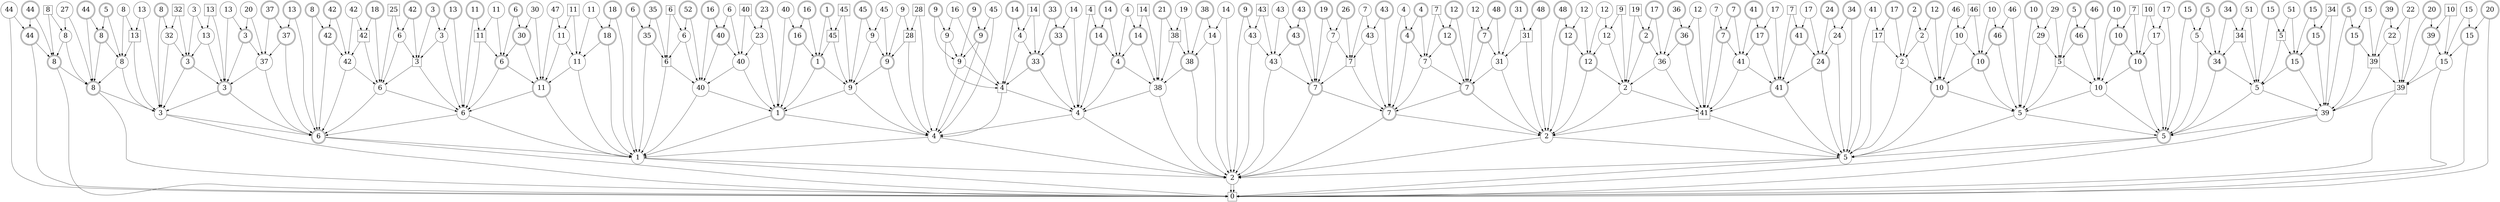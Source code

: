 digraph G {
  rankdir=TB;
  node [fontsize=30 style=filled fillcolor=white];

  // Prime
  node [shape=circle];
  3 [label=2];
  5 [label=1];
  7 [label=5];
  11 [label=4];
  13 [label=2];
  17 [label=3];
  19 [label=6];
  23 [label=4];
  29 [label=5];
  31 [label=39];
  37 [label=6];
  41 [label=40];
  43 [label=9];
  47 [label=38];
  53 [label=2];
  59 [label=10];
  61 [label=5];
  67 [label=8];
  71 [label=37];
  73 [label=42];
  79 [label=11];
  83 [label=40];
  89 [label=9];
  97 [label=43];
  101 [label=7];
  103 [label=31];
  107 [label=36];
  109 [label=41];
  113 [label=2];
  127 [label=15];
  131 [label=8];
  137 [label=32];
  139 [label=13];
  149 [label=6];
  151 [label=3];
  157 [label=11];
  163 [label=6];
  167 [label=23];
  173 [label=9];
  179 [label=9];
  181 [label=4];
  191 [label=14];
  193 [label=43];
  197 [label=7];
  199 [label=43];
  211 [label=12];
  223 [label=24];
  227 [label=2];
  229 [label=10];
  233 [label=29];
  239 [label=17];
  241 [label=5];
  251 [label=22];
  257 [label=44];
  263 [label=27];
  269 [label=8];
  271 [label=13];
  277 [label=3];
  281 [label=13];
  283 [label=20];
  293 [label=42];
  307 [label=11];
  311 [label=30];
  313 [label=47];
  317 [label=11];
  331 [label=6];
  337 [label=40];
  347 [label=45];
  349 [label=9];
  353 [label=45];
  359 [label=16];
  367 [label=14];
  373 [label=4];
  379 [label=19];
  383 [label=14];
  389 [label=43];
  397 [label=7];
  401 [label=4];
  409 [label=12];
  419 [label=12];
  421 [label=12];
  431 [label=12];
  433 [label=7];
  439 [label=17];
  443 [label=17];
  449 [label=41];
  457 [label=46];
  461 [label=10];
  463 [label=46];
  467 [label=29];
  479 [label=17];
  487 [label=51];
  491 [label=51];
  499 [label=15];
  503 [label=22];
  509 [label=15];

  // Radical
  node [shape=doublecircle];
  9 [label=<6>];
  15 [label=<5>];
  21 [label=<1>];
  25 [label=<7>];
  33 [label=<8>];
  35 [label=<3>];
  39 [label=<11>];
  49 [label=<7>];
  51 [label=<7>];
  55 [label=<41>];
  57 [label=<10>];
  65 [label=<8>];
  69 [label=<3>];
  77 [label=<6>];
  85 [label=<1>];
  87 [label=<9>];
  91 [label=<33>];
  93 [label=<4>];
  95 [label=<38>];
  105 [label=<12>];
  111 [label=<24>];
  115 [label=<10>];
  119 [label=<10>];
  121 [label=<34>];
  123 [label=<15>];
  129 [label=<44>];
  133 [label=<8>];
  141 [label=<3>];
  143 [label=<37>];
  145 [label=<42>];
  155 [label=<30>];
  159 [label=<18>];
  161 [label=<35>];
  165 [label=<40>];
  169 [label=<16>];
  177 [label=<9>];
  183 [label=<33>];
  185 [label=<14>];
  187 [label=<14>];
  195 [label=<43>];
  201 [label=<4>];
  203 [label=<12>];
  205 [label=<7>];
  209 [label=<12>];
  213 [label=<2>];
  215 [label=<36>];
  217 [label=<7>];
  219 [label=<17>];
  221 [label=<41>];
  231 [label=<46>];
  235 [label=<46>];
  237 [label=<10>];
  247 [label=<15>];
  249 [label=<15>];
  253 [label=<39>];
  255 [label=<15>];
  259 [label=<44>];
  265 [label=<44>];
  267 [label=<5>];
  273 [label=<8>];
  285 [label=<37>];
  287 [label=<13>];
  289 [label=<8>];
  291 [label=<42>];
  295 [label=<18>];
  299 [label=<42>];
  301 [label=<3>];
  303 [label=<13>];
  305 [label=<11>];
  309 [label=<6>];
  319 [label=<18>];
  321 [label=<6>];
  323 [label=<35>];
  327 [label=<52>];
  329 [label=<16>];
  335 [label=<23>];
  339 [label=<16>];
  341 [label=<1>];
  345 [label=<45>];
  355 [label=<9>];
  357 [label=<9>];
  361 [label=<14>];
  365 [label=<33>];
  371 [label=<14>];
  377 [label=<21>];
  381 [label=<38>];
  385 [label=<9>];
  391 [label=<43>];
  393 [label=<19>];
  395 [label=<26>];
  399 [label=<43>];
  403 [label=<4>];
  407 [label=<12>];
  411 [label=<48>];
  413 [label=<31>];
  415 [label=<48>];
  417 [label=<48>];
  427 [label=<17>];
  429 [label=<36>];
  435 [label=<7>];
  437 [label=<41>];
  445 [label=<24>];
  447 [label=<34>];
  451 [label=<17>];
  453 [label=<2>];
  455 [label=<12>];
  465 [label=<10>];
  469 [label=<5>];
  471 [label=<46>];
  473 [label=<10>];
  481 [label=<15>];
  483 [label=<5>];
  485 [label=<34>];
  489 [label=<15>];
  493 [label=<15>];
  497 [label=<5>];
  501 [label=<39>];
  505 [label=<20>];
  511 [label=<20>];

  // Composite
  node [shape=square];
  1 [label=<0>];
  27 [label=<41>];
  45 [label=<4>];
  63 [label=<39>];
  75 [label=<3>];
  81 [label=<6>];
  99 [label=<7>];
  117 [label=<5>];
  125 [label=<39>];
  135 [label=<13>];
  147 [label=<42>];
  153 [label=<11>];
  171 [label=<45>];
  175 [label=<28>];
  189 [label=<38>];
  207 [label=<31>];
  225 [label=<17>];
  243 [label=<34>];
  245 [label=<5>];
  261 [label=<8>];
  275 [label=<32>];
  279 [label=<13>];
  297 [label=<25>];
  315 [label=<11>];
  325 [label=<6>];
  333 [label=<40>];
  343 [label=<45>];
  351 [label=<28>];
  363 [label=<14>];
  369 [label=<4>];
  375 [label=<14>];
  387 [label=<43>];
  405 [label=<7>];
  423 [label=<9>];
  425 [label=<19>];
  441 [label=<7>];
  459 [label=<46>];
  475 [label=<7>];
  477 [label=<10>];
  495 [label=<34>];
  507 [label=<10>];

  // Edges
  3 -> 1;
  3 -> 1;
  5 -> 1;
  5 -> 3;
  7 -> 3;
  7 -> 1;
  9 -> 1;
  9 -> 5;
  11 -> 5;
  11 -> 3;
  13 -> 3;
  13 -> 7;
  15 -> 7;
  15 -> 1;
  17 -> 1;
  17 -> 9;
  19 -> 9;
  19 -> 5;
  21 -> 5;
  21 -> 11;
  23 -> 11;
  23 -> 3;
  25 -> 3;
  25 -> 13;
  27 -> 13;
  27 -> 7;
  29 -> 7;
  29 -> 15;
  31 -> 15;
  31 -> 1;
  33 -> 1;
  33 -> 17;
  35 -> 17;
  35 -> 9;
  37 -> 9;
  37 -> 19;
  39 -> 19;
  39 -> 5;
  41 -> 5;
  41 -> 21;
  43 -> 21;
  43 -> 11;
  45 -> 11;
  45 -> 23;
  47 -> 23;
  47 -> 3;
  49 -> 3;
  49 -> 25;
  51 -> 25;
  51 -> 13;
  53 -> 13;
  53 -> 27;
  55 -> 27;
  55 -> 7;
  57 -> 7;
  57 -> 29;
  59 -> 29;
  59 -> 15;
  61 -> 15;
  61 -> 31;
  63 -> 31;
  63 -> 1;
  65 -> 1;
  65 -> 33;
  67 -> 33;
  67 -> 17;
  69 -> 17;
  69 -> 35;
  71 -> 35;
  71 -> 9;
  73 -> 9;
  73 -> 37;
  75 -> 37;
  75 -> 19;
  77 -> 19;
  77 -> 39;
  79 -> 39;
  79 -> 5;
  81 -> 5;
  81 -> 41;
  83 -> 41;
  83 -> 21;
  85 -> 21;
  85 -> 43;
  87 -> 43;
  87 -> 11;
  89 -> 11;
  89 -> 45;
  91 -> 45;
  91 -> 23;
  93 -> 23;
  93 -> 47;
  95 -> 47;
  95 -> 3;
  97 -> 3;
  97 -> 49;
  99 -> 49;
  99 -> 25;
  101 -> 25;
  101 -> 51;
  103 -> 51;
  103 -> 13;
  105 -> 13;
  105 -> 53;
  107 -> 53;
  107 -> 27;
  109 -> 27;
  109 -> 55;
  111 -> 55;
  111 -> 7;
  113 -> 7;
  113 -> 57;
  115 -> 57;
  115 -> 29;
  117 -> 29;
  117 -> 59;
  119 -> 59;
  119 -> 15;
  121 -> 15;
  121 -> 61;
  123 -> 61;
  123 -> 31;
  125 -> 31;
  125 -> 63;
  127 -> 63;
  127 -> 1;
  129 -> 1;
  129 -> 65;
  131 -> 65;
  131 -> 33;
  133 -> 33;
  133 -> 67;
  135 -> 67;
  135 -> 17;
  137 -> 17;
  137 -> 69;
  139 -> 69;
  139 -> 35;
  141 -> 35;
  141 -> 71;
  143 -> 71;
  143 -> 9;
  145 -> 9;
  145 -> 73;
  147 -> 73;
  147 -> 37;
  149 -> 37;
  149 -> 75;
  151 -> 75;
  151 -> 19;
  153 -> 19;
  153 -> 77;
  155 -> 77;
  155 -> 39;
  157 -> 39;
  157 -> 79;
  159 -> 79;
  159 -> 5;
  161 -> 5;
  161 -> 81;
  163 -> 81;
  163 -> 41;
  165 -> 41;
  165 -> 83;
  167 -> 83;
  167 -> 21;
  169 -> 21;
  169 -> 85;
  171 -> 85;
  171 -> 43;
  173 -> 43;
  173 -> 87;
  175 -> 87;
  175 -> 11;
  177 -> 11;
  177 -> 89;
  179 -> 89;
  179 -> 45;
  181 -> 45;
  181 -> 91;
  183 -> 91;
  183 -> 23;
  185 -> 23;
  185 -> 93;
  187 -> 93;
  187 -> 47;
  189 -> 47;
  189 -> 95;
  191 -> 95;
  191 -> 3;
  193 -> 3;
  193 -> 97;
  195 -> 97;
  195 -> 49;
  197 -> 49;
  197 -> 99;
  199 -> 99;
  199 -> 25;
  201 -> 25;
  201 -> 101;
  203 -> 101;
  203 -> 51;
  205 -> 51;
  205 -> 103;
  207 -> 103;
  207 -> 13;
  209 -> 13;
  209 -> 105;
  211 -> 105;
  211 -> 53;
  213 -> 53;
  213 -> 107;
  215 -> 107;
  215 -> 27;
  217 -> 27;
  217 -> 109;
  219 -> 109;
  219 -> 55;
  221 -> 55;
  221 -> 111;
  223 -> 111;
  223 -> 7;
  225 -> 7;
  225 -> 113;
  227 -> 113;
  227 -> 57;
  229 -> 57;
  229 -> 115;
  231 -> 115;
  231 -> 29;
  233 -> 29;
  233 -> 117;
  235 -> 117;
  235 -> 59;
  237 -> 59;
  237 -> 119;
  239 -> 119;
  239 -> 15;
  241 -> 15;
  241 -> 121;
  243 -> 121;
  243 -> 61;
  245 -> 61;
  245 -> 123;
  247 -> 123;
  247 -> 31;
  249 -> 31;
  249 -> 125;
  251 -> 125;
  251 -> 63;
  253 -> 63;
  253 -> 127;
  255 -> 127;
  255 -> 1;
  257 -> 1;
  257 -> 129;
  259 -> 129;
  259 -> 65;
  261 -> 65;
  261 -> 131;
  263 -> 131;
  263 -> 33;
  265 -> 33;
  265 -> 133;
  267 -> 133;
  267 -> 67;
  269 -> 67;
  269 -> 135;
  271 -> 135;
  271 -> 17;
  273 -> 17;
  273 -> 137;
  275 -> 137;
  275 -> 69;
  277 -> 69;
  277 -> 139;
  279 -> 139;
  279 -> 35;
  281 -> 35;
  281 -> 141;
  283 -> 141;
  283 -> 71;
  285 -> 71;
  285 -> 143;
  287 -> 143;
  287 -> 9;
  289 -> 9;
  289 -> 145;
  291 -> 145;
  291 -> 73;
  293 -> 73;
  293 -> 147;
  295 -> 147;
  295 -> 37;
  297 -> 37;
  297 -> 149;
  299 -> 149;
  299 -> 75;
  301 -> 75;
  301 -> 151;
  303 -> 151;
  303 -> 19;
  305 -> 19;
  305 -> 153;
  307 -> 153;
  307 -> 77;
  309 -> 77;
  309 -> 155;
  311 -> 155;
  311 -> 39;
  313 -> 39;
  313 -> 157;
  315 -> 157;
  315 -> 79;
  317 -> 79;
  317 -> 159;
  319 -> 159;
  319 -> 5;
  321 -> 5;
  321 -> 161;
  323 -> 161;
  323 -> 81;
  325 -> 81;
  325 -> 163;
  327 -> 163;
  327 -> 41;
  329 -> 41;
  329 -> 165;
  331 -> 165;
  331 -> 83;
  333 -> 83;
  333 -> 167;
  335 -> 167;
  335 -> 21;
  337 -> 21;
  337 -> 169;
  339 -> 169;
  339 -> 85;
  341 -> 85;
  341 -> 171;
  343 -> 171;
  343 -> 43;
  345 -> 43;
  345 -> 173;
  347 -> 173;
  347 -> 87;
  349 -> 87;
  349 -> 175;
  351 -> 175;
  351 -> 11;
  353 -> 11;
  353 -> 177;
  355 -> 177;
  355 -> 89;
  357 -> 89;
  357 -> 179;
  359 -> 179;
  359 -> 45;
  361 -> 45;
  361 -> 181;
  363 -> 181;
  363 -> 91;
  365 -> 91;
  365 -> 183;
  367 -> 183;
  367 -> 23;
  369 -> 23;
  369 -> 185;
  371 -> 185;
  371 -> 93;
  373 -> 93;
  373 -> 187;
  375 -> 187;
  375 -> 47;
  377 -> 47;
  377 -> 189;
  379 -> 189;
  379 -> 95;
  381 -> 95;
  381 -> 191;
  383 -> 191;
  383 -> 3;
  385 -> 3;
  385 -> 193;
  387 -> 193;
  387 -> 97;
  389 -> 97;
  389 -> 195;
  391 -> 195;
  391 -> 49;
  393 -> 49;
  393 -> 197;
  395 -> 197;
  395 -> 99;
  397 -> 99;
  397 -> 199;
  399 -> 199;
  399 -> 25;
  401 -> 25;
  401 -> 201;
  403 -> 201;
  403 -> 101;
  405 -> 101;
  405 -> 203;
  407 -> 203;
  407 -> 51;
  409 -> 51;
  409 -> 205;
  411 -> 205;
  411 -> 103;
  413 -> 103;
  413 -> 207;
  415 -> 207;
  415 -> 13;
  417 -> 13;
  417 -> 209;
  419 -> 209;
  419 -> 105;
  421 -> 105;
  421 -> 211;
  423 -> 211;
  423 -> 53;
  425 -> 53;
  425 -> 213;
  427 -> 213;
  427 -> 107;
  429 -> 107;
  429 -> 215;
  431 -> 215;
  431 -> 27;
  433 -> 27;
  433 -> 217;
  435 -> 217;
  435 -> 109;
  437 -> 109;
  437 -> 219;
  439 -> 219;
  439 -> 55;
  441 -> 55;
  441 -> 221;
  443 -> 221;
  443 -> 111;
  445 -> 111;
  445 -> 223;
  447 -> 223;
  447 -> 7;
  449 -> 7;
  449 -> 225;
  451 -> 225;
  451 -> 113;
  453 -> 113;
  453 -> 227;
  455 -> 227;
  455 -> 57;
  457 -> 57;
  457 -> 229;
  459 -> 229;
  459 -> 115;
  461 -> 115;
  461 -> 231;
  463 -> 231;
  463 -> 29;
  465 -> 29;
  465 -> 233;
  467 -> 233;
  467 -> 117;
  469 -> 117;
  469 -> 235;
  471 -> 235;
  471 -> 59;
  473 -> 59;
  473 -> 237;
  475 -> 237;
  475 -> 119;
  477 -> 119;
  477 -> 239;
  479 -> 239;
  479 -> 15;
  481 -> 15;
  481 -> 241;
  483 -> 241;
  483 -> 121;
  485 -> 121;
  485 -> 243;
  487 -> 243;
  487 -> 61;
  489 -> 61;
  489 -> 245;
  491 -> 245;
  491 -> 123;
  493 -> 123;
  493 -> 247;
  495 -> 247;
  495 -> 31;
  497 -> 31;
  497 -> 249;
  499 -> 249;
  499 -> 125;
  501 -> 125;
  501 -> 251;
  503 -> 251;
  503 -> 63;
  505 -> 63;
  505 -> 253;
  507 -> 253;
  507 -> 127;
  509 -> 127;
  509 -> 255;
  511 -> 255;
  511 -> 1;
}
